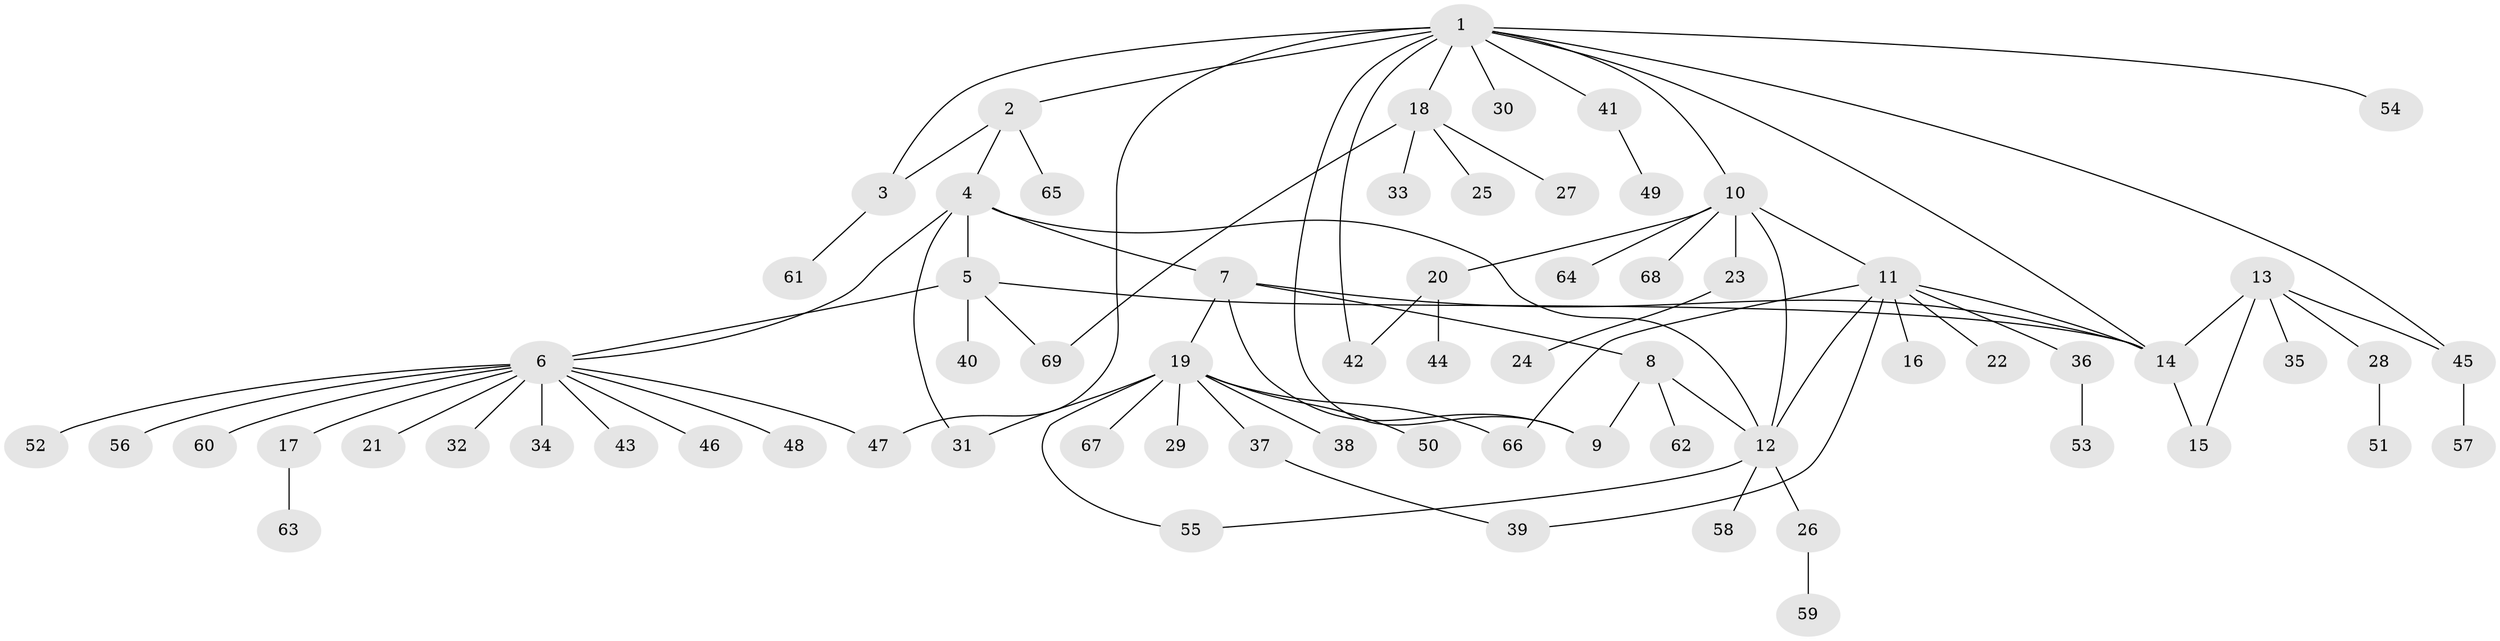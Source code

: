 // coarse degree distribution, {9: 0.05, 4: 0.1, 2: 0.15, 10: 0.05, 3: 0.1, 5: 0.05, 1: 0.5}
// Generated by graph-tools (version 1.1) at 2025/19/03/04/25 18:19:37]
// undirected, 69 vertices, 87 edges
graph export_dot {
graph [start="1"]
  node [color=gray90,style=filled];
  1;
  2;
  3;
  4;
  5;
  6;
  7;
  8;
  9;
  10;
  11;
  12;
  13;
  14;
  15;
  16;
  17;
  18;
  19;
  20;
  21;
  22;
  23;
  24;
  25;
  26;
  27;
  28;
  29;
  30;
  31;
  32;
  33;
  34;
  35;
  36;
  37;
  38;
  39;
  40;
  41;
  42;
  43;
  44;
  45;
  46;
  47;
  48;
  49;
  50;
  51;
  52;
  53;
  54;
  55;
  56;
  57;
  58;
  59;
  60;
  61;
  62;
  63;
  64;
  65;
  66;
  67;
  68;
  69;
  1 -- 2;
  1 -- 3;
  1 -- 9;
  1 -- 10;
  1 -- 14;
  1 -- 18;
  1 -- 30;
  1 -- 41;
  1 -- 42;
  1 -- 45;
  1 -- 47;
  1 -- 54;
  2 -- 3;
  2 -- 4;
  2 -- 65;
  3 -- 61;
  4 -- 5;
  4 -- 6;
  4 -- 7;
  4 -- 12;
  4 -- 31;
  5 -- 6;
  5 -- 14;
  5 -- 40;
  5 -- 69;
  6 -- 17;
  6 -- 21;
  6 -- 32;
  6 -- 34;
  6 -- 43;
  6 -- 46;
  6 -- 47;
  6 -- 48;
  6 -- 52;
  6 -- 56;
  6 -- 60;
  7 -- 8;
  7 -- 9;
  7 -- 14;
  7 -- 19;
  8 -- 9;
  8 -- 12;
  8 -- 62;
  10 -- 11;
  10 -- 12;
  10 -- 20;
  10 -- 23;
  10 -- 64;
  10 -- 68;
  11 -- 12;
  11 -- 14;
  11 -- 16;
  11 -- 22;
  11 -- 36;
  11 -- 39;
  11 -- 66;
  12 -- 26;
  12 -- 55;
  12 -- 58;
  13 -- 14;
  13 -- 15;
  13 -- 28;
  13 -- 35;
  13 -- 45;
  14 -- 15;
  17 -- 63;
  18 -- 25;
  18 -- 27;
  18 -- 33;
  18 -- 69;
  19 -- 29;
  19 -- 31;
  19 -- 37;
  19 -- 38;
  19 -- 50;
  19 -- 55;
  19 -- 66;
  19 -- 67;
  20 -- 42;
  20 -- 44;
  23 -- 24;
  26 -- 59;
  28 -- 51;
  36 -- 53;
  37 -- 39;
  41 -- 49;
  45 -- 57;
}
